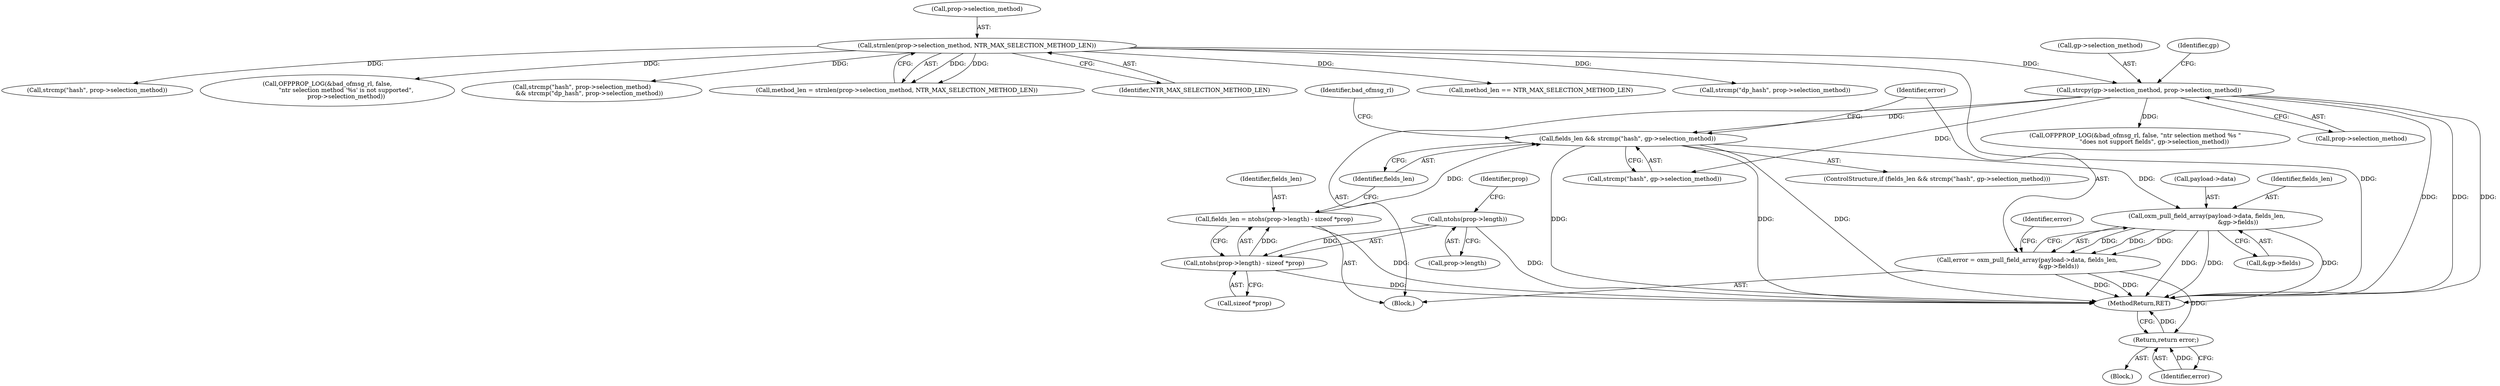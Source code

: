 digraph "0_ovs_4af6da3b275b764b1afe194df6499b33d2bf4cde@API" {
"1000246" [label="(Call,fields_len && strcmp(\"hash\", gp->selection_method))"];
"1000235" [label="(Call,fields_len = ntohs(prop->length) - sizeof *prop)"];
"1000237" [label="(Call,ntohs(prop->length) - sizeof *prop)"];
"1000238" [label="(Call,ntohs(prop->length))"];
"1000215" [label="(Call,strcpy(gp->selection_method, prop->selection_method))"];
"1000175" [label="(Call,strnlen(prop->selection_method, NTR_MAX_SELECTION_METHOD_LEN))"];
"1000266" [label="(Call,oxm_pull_field_array(payload->data, fields_len,\n                                 &gp->fields))"];
"1000264" [label="(Call,error = oxm_pull_field_array(payload->data, fields_len,\n                                 &gp->fields))"];
"1000283" [label="(Return,return error;)"];
"1000265" [label="(Identifier,error)"];
"1000247" [label="(Identifier,fields_len)"];
"1000283" [label="(Return,return error;)"];
"1000277" [label="(Block,)"];
"1000244" [label="(Identifier,prop)"];
"1000219" [label="(Call,prop->selection_method)"];
"1000106" [label="(Block,)"];
"1000199" [label="(Call,strcmp(\"dp_hash\", prop->selection_method))"];
"1000267" [label="(Call,payload->data)"];
"1000179" [label="(Identifier,NTR_MAX_SELECTION_METHOD_LEN)"];
"1000235" [label="(Call,fields_len = ntohs(prop->length) - sizeof *prop)"];
"1000242" [label="(Call,sizeof *prop)"];
"1000237" [label="(Call,ntohs(prop->length) - sizeof *prop)"];
"1000264" [label="(Call,error = oxm_pull_field_array(payload->data, fields_len,\n                                 &gp->fields))"];
"1000266" [label="(Call,oxm_pull_field_array(payload->data, fields_len,\n                                 &gp->fields))"];
"1000194" [label="(Call,strcmp(\"hash\", prop->selection_method))"];
"1000270" [label="(Identifier,fields_len)"];
"1000205" [label="(Call,OFPPROP_LOG(&bad_ofmsg_rl, false,\n                    \"ntr selection method '%s' is not supported\",\n                    prop->selection_method))"];
"1000256" [label="(Identifier,bad_ofmsg_rl)"];
"1000236" [label="(Identifier,fields_len)"];
"1000284" [label="(Identifier,error)"];
"1000193" [label="(Call,strcmp(\"hash\", prop->selection_method)\n        && strcmp(\"dp_hash\", prop->selection_method))"];
"1000276" [label="(Identifier,error)"];
"1000173" [label="(Call,method_len = strnlen(prop->selection_method, NTR_MAX_SELECTION_METHOD_LEN))"];
"1000254" [label="(Call,OFPPROP_LOG(&bad_ofmsg_rl, false, \"ntr selection method %s \"\n                    \"does not support fields\", gp->selection_method))"];
"1000176" [label="(Call,prop->selection_method)"];
"1000216" [label="(Call,gp->selection_method)"];
"1000246" [label="(Call,fields_len && strcmp(\"hash\", gp->selection_method))"];
"1000287" [label="(MethodReturn,RET)"];
"1000238" [label="(Call,ntohs(prop->length))"];
"1000224" [label="(Identifier,gp)"];
"1000175" [label="(Call,strnlen(prop->selection_method, NTR_MAX_SELECTION_METHOD_LEN))"];
"1000239" [label="(Call,prop->length)"];
"1000181" [label="(Call,method_len == NTR_MAX_SELECTION_METHOD_LEN)"];
"1000271" [label="(Call,&gp->fields)"];
"1000245" [label="(ControlStructure,if (fields_len && strcmp(\"hash\", gp->selection_method)))"];
"1000248" [label="(Call,strcmp(\"hash\", gp->selection_method))"];
"1000215" [label="(Call,strcpy(gp->selection_method, prop->selection_method))"];
"1000246" -> "1000245"  [label="AST: "];
"1000246" -> "1000247"  [label="CFG: "];
"1000246" -> "1000248"  [label="CFG: "];
"1000247" -> "1000246"  [label="AST: "];
"1000248" -> "1000246"  [label="AST: "];
"1000256" -> "1000246"  [label="CFG: "];
"1000265" -> "1000246"  [label="CFG: "];
"1000246" -> "1000287"  [label="DDG: "];
"1000246" -> "1000287"  [label="DDG: "];
"1000246" -> "1000287"  [label="DDG: "];
"1000235" -> "1000246"  [label="DDG: "];
"1000215" -> "1000246"  [label="DDG: "];
"1000246" -> "1000266"  [label="DDG: "];
"1000235" -> "1000106"  [label="AST: "];
"1000235" -> "1000237"  [label="CFG: "];
"1000236" -> "1000235"  [label="AST: "];
"1000237" -> "1000235"  [label="AST: "];
"1000247" -> "1000235"  [label="CFG: "];
"1000235" -> "1000287"  [label="DDG: "];
"1000237" -> "1000235"  [label="DDG: "];
"1000237" -> "1000242"  [label="CFG: "];
"1000238" -> "1000237"  [label="AST: "];
"1000242" -> "1000237"  [label="AST: "];
"1000237" -> "1000287"  [label="DDG: "];
"1000238" -> "1000237"  [label="DDG: "];
"1000238" -> "1000239"  [label="CFG: "];
"1000239" -> "1000238"  [label="AST: "];
"1000244" -> "1000238"  [label="CFG: "];
"1000238" -> "1000287"  [label="DDG: "];
"1000215" -> "1000106"  [label="AST: "];
"1000215" -> "1000219"  [label="CFG: "];
"1000216" -> "1000215"  [label="AST: "];
"1000219" -> "1000215"  [label="AST: "];
"1000224" -> "1000215"  [label="CFG: "];
"1000215" -> "1000287"  [label="DDG: "];
"1000215" -> "1000287"  [label="DDG: "];
"1000215" -> "1000287"  [label="DDG: "];
"1000175" -> "1000215"  [label="DDG: "];
"1000215" -> "1000248"  [label="DDG: "];
"1000215" -> "1000254"  [label="DDG: "];
"1000175" -> "1000173"  [label="AST: "];
"1000175" -> "1000179"  [label="CFG: "];
"1000176" -> "1000175"  [label="AST: "];
"1000179" -> "1000175"  [label="AST: "];
"1000173" -> "1000175"  [label="CFG: "];
"1000175" -> "1000287"  [label="DDG: "];
"1000175" -> "1000173"  [label="DDG: "];
"1000175" -> "1000173"  [label="DDG: "];
"1000175" -> "1000181"  [label="DDG: "];
"1000175" -> "1000193"  [label="DDG: "];
"1000175" -> "1000194"  [label="DDG: "];
"1000175" -> "1000199"  [label="DDG: "];
"1000175" -> "1000205"  [label="DDG: "];
"1000266" -> "1000264"  [label="AST: "];
"1000266" -> "1000271"  [label="CFG: "];
"1000267" -> "1000266"  [label="AST: "];
"1000270" -> "1000266"  [label="AST: "];
"1000271" -> "1000266"  [label="AST: "];
"1000264" -> "1000266"  [label="CFG: "];
"1000266" -> "1000287"  [label="DDG: "];
"1000266" -> "1000287"  [label="DDG: "];
"1000266" -> "1000287"  [label="DDG: "];
"1000266" -> "1000264"  [label="DDG: "];
"1000266" -> "1000264"  [label="DDG: "];
"1000266" -> "1000264"  [label="DDG: "];
"1000264" -> "1000106"  [label="AST: "];
"1000265" -> "1000264"  [label="AST: "];
"1000276" -> "1000264"  [label="CFG: "];
"1000264" -> "1000287"  [label="DDG: "];
"1000264" -> "1000287"  [label="DDG: "];
"1000264" -> "1000283"  [label="DDG: "];
"1000283" -> "1000277"  [label="AST: "];
"1000283" -> "1000284"  [label="CFG: "];
"1000284" -> "1000283"  [label="AST: "];
"1000287" -> "1000283"  [label="CFG: "];
"1000283" -> "1000287"  [label="DDG: "];
"1000284" -> "1000283"  [label="DDG: "];
}
